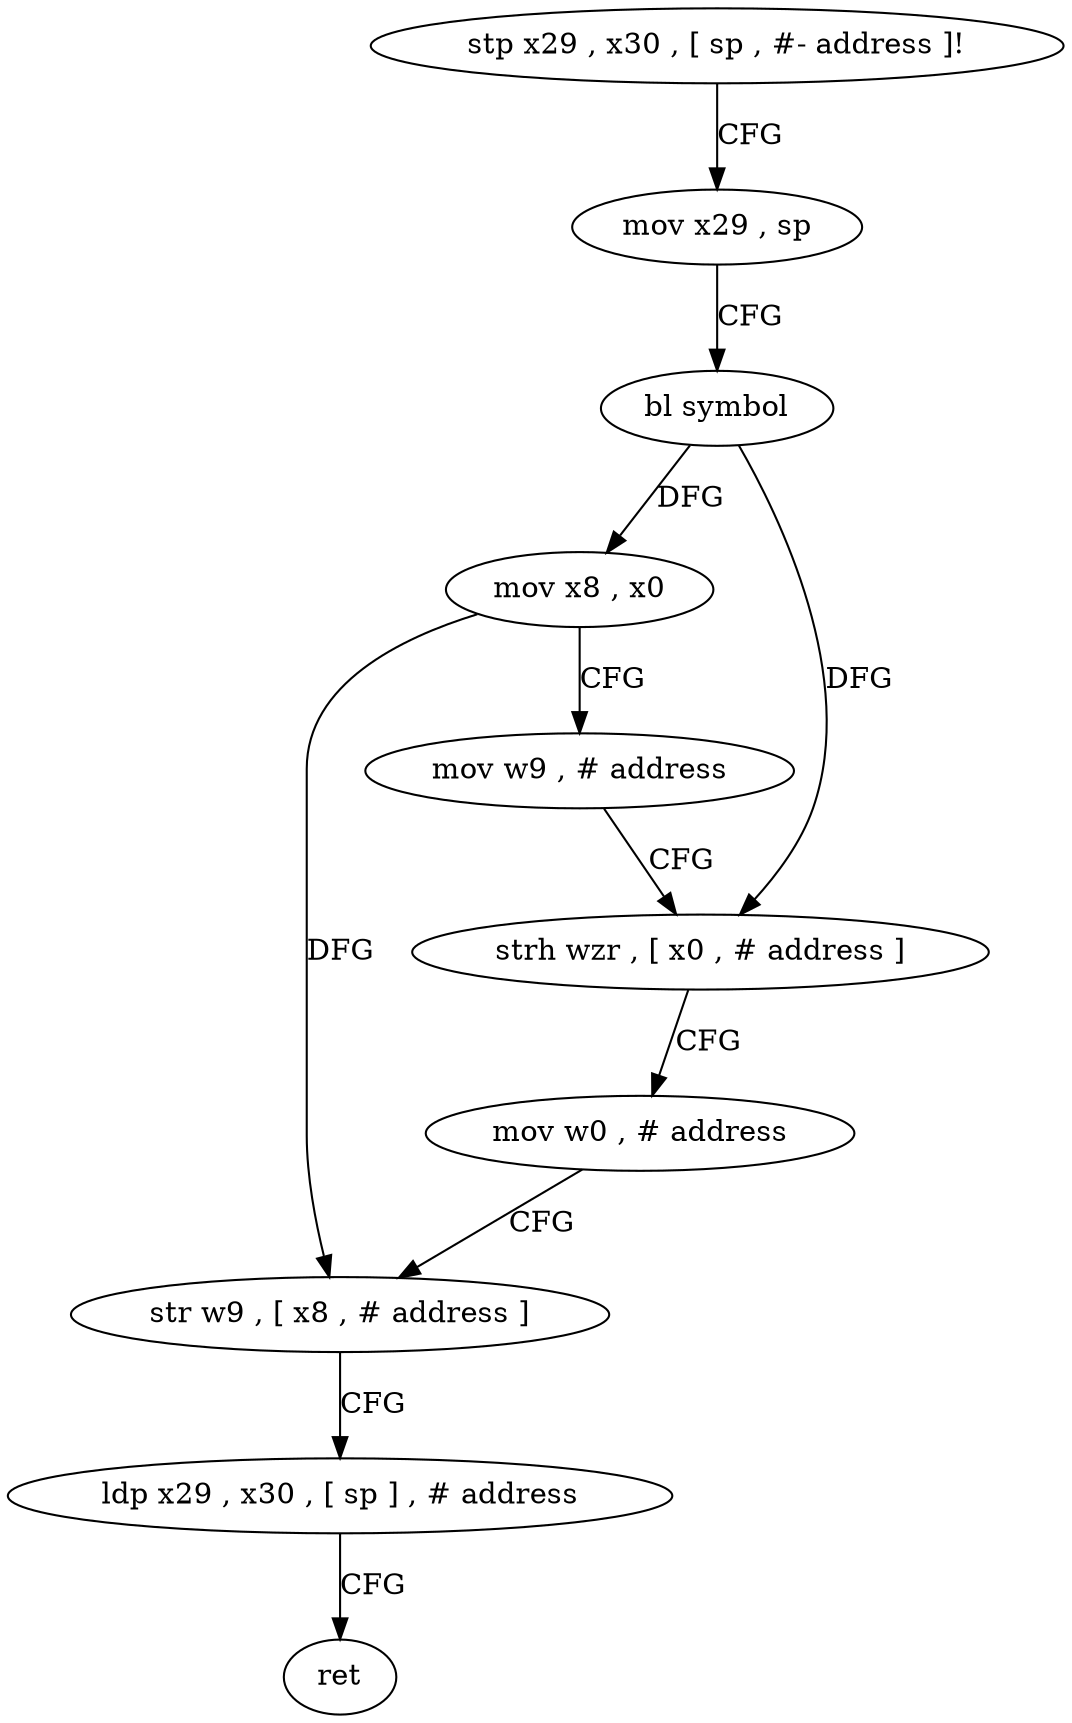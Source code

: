 digraph "func" {
"4250920" [label = "stp x29 , x30 , [ sp , #- address ]!" ]
"4250924" [label = "mov x29 , sp" ]
"4250928" [label = "bl symbol" ]
"4250932" [label = "mov x8 , x0" ]
"4250936" [label = "mov w9 , # address" ]
"4250940" [label = "strh wzr , [ x0 , # address ]" ]
"4250944" [label = "mov w0 , # address" ]
"4250948" [label = "str w9 , [ x8 , # address ]" ]
"4250952" [label = "ldp x29 , x30 , [ sp ] , # address" ]
"4250956" [label = "ret" ]
"4250920" -> "4250924" [ label = "CFG" ]
"4250924" -> "4250928" [ label = "CFG" ]
"4250928" -> "4250932" [ label = "DFG" ]
"4250928" -> "4250940" [ label = "DFG" ]
"4250932" -> "4250936" [ label = "CFG" ]
"4250932" -> "4250948" [ label = "DFG" ]
"4250936" -> "4250940" [ label = "CFG" ]
"4250940" -> "4250944" [ label = "CFG" ]
"4250944" -> "4250948" [ label = "CFG" ]
"4250948" -> "4250952" [ label = "CFG" ]
"4250952" -> "4250956" [ label = "CFG" ]
}
